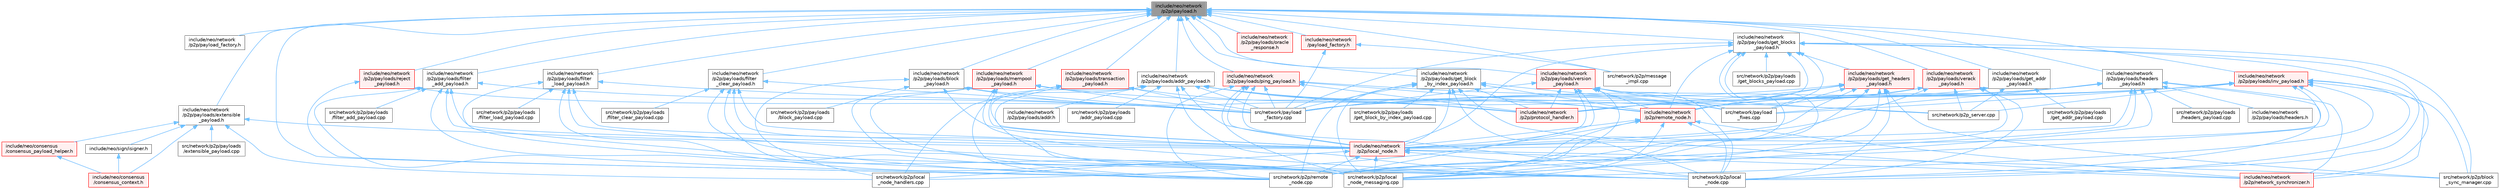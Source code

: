 digraph "include/neo/network/p2p/ipayload.h"
{
 // LATEX_PDF_SIZE
  bgcolor="transparent";
  edge [fontname=Helvetica,fontsize=10,labelfontname=Helvetica,labelfontsize=10];
  node [fontname=Helvetica,fontsize=10,shape=box,height=0.2,width=0.4];
  Node1 [id="Node000001",label="include/neo/network\l/p2p/ipayload.h",height=0.2,width=0.4,color="gray40", fillcolor="grey60", style="filled", fontcolor="black",tooltip=" "];
  Node1 -> Node2 [id="edge1_Node000001_Node000002",dir="back",color="steelblue1",style="solid",tooltip=" "];
  Node2 [id="Node000002",label="include/neo/network\l/p2p/payload_factory.h",height=0.2,width=0.4,color="grey40", fillcolor="white", style="filled",URL="$p2p_2payload__factory_8h.html",tooltip=" "];
  Node1 -> Node3 [id="edge2_Node000001_Node000003",dir="back",color="steelblue1",style="solid",tooltip=" "];
  Node3 [id="Node000003",label="include/neo/network\l/p2p/payloads/addr_payload.h",height=0.2,width=0.4,color="grey40", fillcolor="white", style="filled",URL="$addr__payload_8h.html",tooltip=" "];
  Node3 -> Node4 [id="edge3_Node000003_Node000004",dir="back",color="steelblue1",style="solid",tooltip=" "];
  Node4 [id="Node000004",label="include/neo/network\l/p2p/local_node.h",height=0.2,width=0.4,color="red", fillcolor="#FFF0F0", style="filled",URL="$local__node_8h.html",tooltip=" "];
  Node4 -> Node6 [id="edge4_Node000004_Node000006",dir="back",color="steelblue1",style="solid",tooltip=" "];
  Node6 [id="Node000006",label="include/neo/network\l/p2p/network_synchronizer.h",height=0.2,width=0.4,color="red", fillcolor="#FFF0F0", style="filled",URL="$network__synchronizer_8h.html",tooltip=" "];
  Node4 -> Node65 [id="edge5_Node000004_Node000065",dir="back",color="steelblue1",style="solid",tooltip=" "];
  Node65 [id="Node000065",label="src/network/p2p/block\l_sync_manager.cpp",height=0.2,width=0.4,color="grey40", fillcolor="white", style="filled",URL="$block__sync__manager_8cpp.html",tooltip=" "];
  Node4 -> Node66 [id="edge6_Node000004_Node000066",dir="back",color="steelblue1",style="solid",tooltip=" "];
  Node66 [id="Node000066",label="src/network/p2p/local\l_node.cpp",height=0.2,width=0.4,color="grey40", fillcolor="white", style="filled",URL="$local__node_8cpp.html",tooltip=" "];
  Node4 -> Node68 [id="edge7_Node000004_Node000068",dir="back",color="steelblue1",style="solid",tooltip=" "];
  Node68 [id="Node000068",label="src/network/p2p/local\l_node_handlers.cpp",height=0.2,width=0.4,color="grey40", fillcolor="white", style="filled",URL="$local__node__handlers_8cpp.html",tooltip=" "];
  Node4 -> Node69 [id="edge8_Node000004_Node000069",dir="back",color="steelblue1",style="solid",tooltip=" "];
  Node69 [id="Node000069",label="src/network/p2p/local\l_node_messaging.cpp",height=0.2,width=0.4,color="grey40", fillcolor="white", style="filled",URL="$local__node__messaging_8cpp.html",tooltip=" "];
  Node4 -> Node70 [id="edge9_Node000004_Node000070",dir="back",color="steelblue1",style="solid",tooltip=" "];
  Node70 [id="Node000070",label="src/network/p2p/remote\l_node.cpp",height=0.2,width=0.4,color="grey40", fillcolor="white", style="filled",URL="$remote__node_8cpp.html",tooltip=" "];
  Node3 -> Node71 [id="edge10_Node000003_Node000071",dir="back",color="steelblue1",style="solid",tooltip=" "];
  Node71 [id="Node000071",label="include/neo/network\l/p2p/payloads/addr.h",height=0.2,width=0.4,color="grey40", fillcolor="white", style="filled",URL="$addr_8h.html",tooltip=" "];
  Node3 -> Node72 [id="edge11_Node000003_Node000072",dir="back",color="steelblue1",style="solid",tooltip=" "];
  Node72 [id="Node000072",label="include/neo/network\l/p2p/protocol_handler.h",height=0.2,width=0.4,color="red", fillcolor="#FFF0F0", style="filled",URL="$protocol__handler_8h.html",tooltip=" "];
  Node3 -> Node74 [id="edge12_Node000003_Node000074",dir="back",color="steelblue1",style="solid",tooltip=" "];
  Node74 [id="Node000074",label="include/neo/network\l/p2p/remote_node.h",height=0.2,width=0.4,color="red", fillcolor="#FFF0F0", style="filled",URL="$remote__node_8h.html",tooltip=" "];
  Node74 -> Node4 [id="edge13_Node000074_Node000004",dir="back",color="steelblue1",style="solid",tooltip=" "];
  Node74 -> Node6 [id="edge14_Node000074_Node000006",dir="back",color="steelblue1",style="solid",tooltip=" "];
  Node74 -> Node66 [id="edge15_Node000074_Node000066",dir="back",color="steelblue1",style="solid",tooltip=" "];
  Node74 -> Node68 [id="edge16_Node000074_Node000068",dir="back",color="steelblue1",style="solid",tooltip=" "];
  Node74 -> Node69 [id="edge17_Node000074_Node000069",dir="back",color="steelblue1",style="solid",tooltip=" "];
  Node74 -> Node70 [id="edge18_Node000074_Node000070",dir="back",color="steelblue1",style="solid",tooltip=" "];
  Node3 -> Node66 [id="edge19_Node000003_Node000066",dir="back",color="steelblue1",style="solid",tooltip=" "];
  Node3 -> Node69 [id="edge20_Node000003_Node000069",dir="back",color="steelblue1",style="solid",tooltip=" "];
  Node3 -> Node79 [id="edge21_Node000003_Node000079",dir="back",color="steelblue1",style="solid",tooltip=" "];
  Node79 [id="Node000079",label="src/network/p2p/payloads\l/addr_payload.cpp",height=0.2,width=0.4,color="grey40", fillcolor="white", style="filled",URL="$addr__payload_8cpp.html",tooltip=" "];
  Node3 -> Node70 [id="edge22_Node000003_Node000070",dir="back",color="steelblue1",style="solid",tooltip=" "];
  Node3 -> Node80 [id="edge23_Node000003_Node000080",dir="back",color="steelblue1",style="solid",tooltip=" "];
  Node80 [id="Node000080",label="src/network/p2p_server.cpp",height=0.2,width=0.4,color="grey40", fillcolor="white", style="filled",URL="$p2p__server_8cpp.html",tooltip=" "];
  Node3 -> Node81 [id="edge24_Node000003_Node000081",dir="back",color="steelblue1",style="solid",tooltip=" "];
  Node81 [id="Node000081",label="src/network/payload\l_factory.cpp",height=0.2,width=0.4,color="grey40", fillcolor="white", style="filled",URL="$payload__factory_8cpp.html",tooltip=" "];
  Node3 -> Node82 [id="edge25_Node000003_Node000082",dir="back",color="steelblue1",style="solid",tooltip=" "];
  Node82 [id="Node000082",label="src/network/payload\l_fixes.cpp",height=0.2,width=0.4,color="grey40", fillcolor="white", style="filled",URL="$payload__fixes_8cpp.html",tooltip=" "];
  Node1 -> Node83 [id="edge26_Node000001_Node000083",dir="back",color="steelblue1",style="solid",tooltip=" "];
  Node83 [id="Node000083",label="include/neo/network\l/p2p/payloads/block\l_payload.h",height=0.2,width=0.4,color="grey40", fillcolor="white", style="filled",URL="$block__payload_8h.html",tooltip=" "];
  Node83 -> Node4 [id="edge27_Node000083_Node000004",dir="back",color="steelblue1",style="solid",tooltip=" "];
  Node83 -> Node72 [id="edge28_Node000083_Node000072",dir="back",color="steelblue1",style="solid",tooltip=" "];
  Node83 -> Node68 [id="edge29_Node000083_Node000068",dir="back",color="steelblue1",style="solid",tooltip=" "];
  Node83 -> Node84 [id="edge30_Node000083_Node000084",dir="back",color="steelblue1",style="solid",tooltip=" "];
  Node84 [id="Node000084",label="src/network/p2p/payloads\l/block_payload.cpp",height=0.2,width=0.4,color="grey40", fillcolor="white", style="filled",URL="$block__payload_8cpp.html",tooltip=" "];
  Node83 -> Node81 [id="edge31_Node000083_Node000081",dir="back",color="steelblue1",style="solid",tooltip=" "];
  Node1 -> Node85 [id="edge32_Node000001_Node000085",dir="back",color="steelblue1",style="solid",tooltip=" "];
  Node85 [id="Node000085",label="include/neo/network\l/p2p/payloads/extensible\l_payload.h",height=0.2,width=0.4,color="grey40", fillcolor="white", style="filled",URL="$p2p_2payloads_2extensible__payload_8h.html",tooltip=" "];
  Node85 -> Node86 [id="edge33_Node000085_Node000086",dir="back",color="steelblue1",style="solid",tooltip=" "];
  Node86 [id="Node000086",label="include/neo/consensus\l/consensus_context.h",height=0.2,width=0.4,color="red", fillcolor="#FFF0F0", style="filled",URL="$consensus__context_8h.html",tooltip=" "];
  Node85 -> Node93 [id="edge34_Node000085_Node000093",dir="back",color="steelblue1",style="solid",tooltip=" "];
  Node93 [id="Node000093",label="include/neo/consensus\l/consensus_payload_helper.h",height=0.2,width=0.4,color="red", fillcolor="#FFF0F0", style="filled",URL="$consensus__payload__helper_8h.html",tooltip=" "];
  Node93 -> Node86 [id="edge35_Node000093_Node000086",dir="back",color="steelblue1",style="solid",tooltip=" "];
  Node85 -> Node4 [id="edge36_Node000085_Node000004",dir="back",color="steelblue1",style="solid",tooltip=" "];
  Node85 -> Node95 [id="edge37_Node000085_Node000095",dir="back",color="steelblue1",style="solid",tooltip=" "];
  Node95 [id="Node000095",label="include/neo/sign/isigner.h",height=0.2,width=0.4,color="grey40", fillcolor="white", style="filled",URL="$isigner_8h.html",tooltip=" "];
  Node95 -> Node86 [id="edge38_Node000095_Node000086",dir="back",color="steelblue1",style="solid",tooltip=" "];
  Node85 -> Node68 [id="edge39_Node000085_Node000068",dir="back",color="steelblue1",style="solid",tooltip=" "];
  Node85 -> Node96 [id="edge40_Node000085_Node000096",dir="back",color="steelblue1",style="solid",tooltip=" "];
  Node96 [id="Node000096",label="src/network/p2p/payloads\l/extensible_payload.cpp",height=0.2,width=0.4,color="grey40", fillcolor="white", style="filled",URL="$extensible__payload_8cpp.html",tooltip=" "];
  Node1 -> Node97 [id="edge41_Node000001_Node000097",dir="back",color="steelblue1",style="solid",tooltip=" "];
  Node97 [id="Node000097",label="include/neo/network\l/p2p/payloads/filter\l_add_payload.h",height=0.2,width=0.4,color="grey40", fillcolor="white", style="filled",URL="$filter__add__payload_8h.html",tooltip=" "];
  Node97 -> Node4 [id="edge42_Node000097_Node000004",dir="back",color="steelblue1",style="solid",tooltip=" "];
  Node97 -> Node66 [id="edge43_Node000097_Node000066",dir="back",color="steelblue1",style="solid",tooltip=" "];
  Node97 -> Node69 [id="edge44_Node000097_Node000069",dir="back",color="steelblue1",style="solid",tooltip=" "];
  Node97 -> Node98 [id="edge45_Node000097_Node000098",dir="back",color="steelblue1",style="solid",tooltip=" "];
  Node98 [id="Node000098",label="src/network/p2p/payloads\l/filter_add_payload.cpp",height=0.2,width=0.4,color="grey40", fillcolor="white", style="filled",URL="$filter__add__payload_8cpp.html",tooltip=" "];
  Node97 -> Node70 [id="edge46_Node000097_Node000070",dir="back",color="steelblue1",style="solid",tooltip=" "];
  Node97 -> Node81 [id="edge47_Node000097_Node000081",dir="back",color="steelblue1",style="solid",tooltip=" "];
  Node1 -> Node99 [id="edge48_Node000001_Node000099",dir="back",color="steelblue1",style="solid",tooltip=" "];
  Node99 [id="Node000099",label="include/neo/network\l/p2p/payloads/filter\l_clear_payload.h",height=0.2,width=0.4,color="grey40", fillcolor="white", style="filled",URL="$filter__clear__payload_8h.html",tooltip=" "];
  Node99 -> Node4 [id="edge49_Node000099_Node000004",dir="back",color="steelblue1",style="solid",tooltip=" "];
  Node99 -> Node66 [id="edge50_Node000099_Node000066",dir="back",color="steelblue1",style="solid",tooltip=" "];
  Node99 -> Node69 [id="edge51_Node000099_Node000069",dir="back",color="steelblue1",style="solid",tooltip=" "];
  Node99 -> Node100 [id="edge52_Node000099_Node000100",dir="back",color="steelblue1",style="solid",tooltip=" "];
  Node100 [id="Node000100",label="src/network/p2p/payloads\l/filter_clear_payload.cpp",height=0.2,width=0.4,color="grey40", fillcolor="white", style="filled",URL="$filter__clear__payload_8cpp.html",tooltip=" "];
  Node99 -> Node70 [id="edge53_Node000099_Node000070",dir="back",color="steelblue1",style="solid",tooltip=" "];
  Node99 -> Node81 [id="edge54_Node000099_Node000081",dir="back",color="steelblue1",style="solid",tooltip=" "];
  Node1 -> Node101 [id="edge55_Node000001_Node000101",dir="back",color="steelblue1",style="solid",tooltip=" "];
  Node101 [id="Node000101",label="include/neo/network\l/p2p/payloads/filter\l_load_payload.h",height=0.2,width=0.4,color="grey40", fillcolor="white", style="filled",URL="$filter__load__payload_8h.html",tooltip=" "];
  Node101 -> Node4 [id="edge56_Node000101_Node000004",dir="back",color="steelblue1",style="solid",tooltip=" "];
  Node101 -> Node66 [id="edge57_Node000101_Node000066",dir="back",color="steelblue1",style="solid",tooltip=" "];
  Node101 -> Node69 [id="edge58_Node000101_Node000069",dir="back",color="steelblue1",style="solid",tooltip=" "];
  Node101 -> Node102 [id="edge59_Node000101_Node000102",dir="back",color="steelblue1",style="solid",tooltip=" "];
  Node102 [id="Node000102",label="src/network/p2p/payloads\l/filter_load_payload.cpp",height=0.2,width=0.4,color="grey40", fillcolor="white", style="filled",URL="$filter__load__payload_8cpp.html",tooltip=" "];
  Node101 -> Node70 [id="edge60_Node000101_Node000070",dir="back",color="steelblue1",style="solid",tooltip=" "];
  Node101 -> Node81 [id="edge61_Node000101_Node000081",dir="back",color="steelblue1",style="solid",tooltip=" "];
  Node1 -> Node103 [id="edge62_Node000001_Node000103",dir="back",color="steelblue1",style="solid",tooltip=" "];
  Node103 [id="Node000103",label="include/neo/network\l/p2p/payloads/get_addr\l_payload.h",height=0.2,width=0.4,color="grey40", fillcolor="white", style="filled",URL="$get__addr__payload_8h.html",tooltip=" "];
  Node103 -> Node104 [id="edge63_Node000103_Node000104",dir="back",color="steelblue1",style="solid",tooltip=" "];
  Node104 [id="Node000104",label="src/network/p2p/payloads\l/get_addr_payload.cpp",height=0.2,width=0.4,color="grey40", fillcolor="white", style="filled",URL="$get__addr__payload_8cpp.html",tooltip=" "];
  Node103 -> Node80 [id="edge64_Node000103_Node000080",dir="back",color="steelblue1",style="solid",tooltip=" "];
  Node103 -> Node81 [id="edge65_Node000103_Node000081",dir="back",color="steelblue1",style="solid",tooltip=" "];
  Node1 -> Node105 [id="edge66_Node000001_Node000105",dir="back",color="steelblue1",style="solid",tooltip=" "];
  Node105 [id="Node000105",label="include/neo/network\l/p2p/payloads/get_block\l_by_index_payload.h",height=0.2,width=0.4,color="grey40", fillcolor="white", style="filled",URL="$get__block__by__index__payload_8h.html",tooltip=" "];
  Node105 -> Node4 [id="edge67_Node000105_Node000004",dir="back",color="steelblue1",style="solid",tooltip=" "];
  Node105 -> Node6 [id="edge68_Node000105_Node000006",dir="back",color="steelblue1",style="solid",tooltip=" "];
  Node105 -> Node72 [id="edge69_Node000105_Node000072",dir="back",color="steelblue1",style="solid",tooltip=" "];
  Node105 -> Node74 [id="edge70_Node000105_Node000074",dir="back",color="steelblue1",style="solid",tooltip=" "];
  Node105 -> Node66 [id="edge71_Node000105_Node000066",dir="back",color="steelblue1",style="solid",tooltip=" "];
  Node105 -> Node69 [id="edge72_Node000105_Node000069",dir="back",color="steelblue1",style="solid",tooltip=" "];
  Node105 -> Node106 [id="edge73_Node000105_Node000106",dir="back",color="steelblue1",style="solid",tooltip=" "];
  Node106 [id="Node000106",label="src/network/p2p/payloads\l/get_block_by_index_payload.cpp",height=0.2,width=0.4,color="grey40", fillcolor="white", style="filled",URL="$get__block__by__index__payload_8cpp.html",tooltip=" "];
  Node105 -> Node70 [id="edge74_Node000105_Node000070",dir="back",color="steelblue1",style="solid",tooltip=" "];
  Node105 -> Node81 [id="edge75_Node000105_Node000081",dir="back",color="steelblue1",style="solid",tooltip=" "];
  Node105 -> Node82 [id="edge76_Node000105_Node000082",dir="back",color="steelblue1",style="solid",tooltip=" "];
  Node1 -> Node107 [id="edge77_Node000001_Node000107",dir="back",color="steelblue1",style="solid",tooltip=" "];
  Node107 [id="Node000107",label="include/neo/network\l/p2p/payloads/get_blocks\l_payload.h",height=0.2,width=0.4,color="grey40", fillcolor="white", style="filled",URL="$get__blocks__payload_8h.html",tooltip=" "];
  Node107 -> Node4 [id="edge78_Node000107_Node000004",dir="back",color="steelblue1",style="solid",tooltip=" "];
  Node107 -> Node6 [id="edge79_Node000107_Node000006",dir="back",color="steelblue1",style="solid",tooltip=" "];
  Node107 -> Node108 [id="edge80_Node000107_Node000108",dir="back",color="steelblue1",style="solid",tooltip=" "];
  Node108 [id="Node000108",label="include/neo/network\l/p2p/payloads/get_headers\l_payload.h",height=0.2,width=0.4,color="red", fillcolor="#FFF0F0", style="filled",URL="$get__headers__payload_8h.html",tooltip=" "];
  Node108 -> Node4 [id="edge81_Node000108_Node000004",dir="back",color="steelblue1",style="solid",tooltip=" "];
  Node108 -> Node72 [id="edge82_Node000108_Node000072",dir="back",color="steelblue1",style="solid",tooltip=" "];
  Node108 -> Node74 [id="edge83_Node000108_Node000074",dir="back",color="steelblue1",style="solid",tooltip=" "];
  Node108 -> Node65 [id="edge84_Node000108_Node000065",dir="back",color="steelblue1",style="solid",tooltip=" "];
  Node108 -> Node66 [id="edge85_Node000108_Node000066",dir="back",color="steelblue1",style="solid",tooltip=" "];
  Node108 -> Node69 [id="edge86_Node000108_Node000069",dir="back",color="steelblue1",style="solid",tooltip=" "];
  Node108 -> Node70 [id="edge87_Node000108_Node000070",dir="back",color="steelblue1",style="solid",tooltip=" "];
  Node108 -> Node81 [id="edge88_Node000108_Node000081",dir="back",color="steelblue1",style="solid",tooltip=" "];
  Node108 -> Node82 [id="edge89_Node000108_Node000082",dir="back",color="steelblue1",style="solid",tooltip=" "];
  Node107 -> Node72 [id="edge90_Node000107_Node000072",dir="back",color="steelblue1",style="solid",tooltip=" "];
  Node107 -> Node74 [id="edge91_Node000107_Node000074",dir="back",color="steelblue1",style="solid",tooltip=" "];
  Node107 -> Node65 [id="edge92_Node000107_Node000065",dir="back",color="steelblue1",style="solid",tooltip=" "];
  Node107 -> Node66 [id="edge93_Node000107_Node000066",dir="back",color="steelblue1",style="solid",tooltip=" "];
  Node107 -> Node69 [id="edge94_Node000107_Node000069",dir="back",color="steelblue1",style="solid",tooltip=" "];
  Node107 -> Node110 [id="edge95_Node000107_Node000110",dir="back",color="steelblue1",style="solid",tooltip=" "];
  Node110 [id="Node000110",label="src/network/p2p/payloads\l/get_blocks_payload.cpp",height=0.2,width=0.4,color="grey40", fillcolor="white", style="filled",URL="$get__blocks__payload_8cpp.html",tooltip=" "];
  Node107 -> Node70 [id="edge96_Node000107_Node000070",dir="back",color="steelblue1",style="solid",tooltip=" "];
  Node107 -> Node81 [id="edge97_Node000107_Node000081",dir="back",color="steelblue1",style="solid",tooltip=" "];
  Node107 -> Node82 [id="edge98_Node000107_Node000082",dir="back",color="steelblue1",style="solid",tooltip=" "];
  Node1 -> Node111 [id="edge99_Node000001_Node000111",dir="back",color="steelblue1",style="solid",tooltip=" "];
  Node111 [id="Node000111",label="include/neo/network\l/p2p/payloads/headers\l_payload.h",height=0.2,width=0.4,color="grey40", fillcolor="white", style="filled",URL="$headers__payload_8h.html",tooltip=" "];
  Node111 -> Node4 [id="edge100_Node000111_Node000004",dir="back",color="steelblue1",style="solid",tooltip=" "];
  Node111 -> Node6 [id="edge101_Node000111_Node000006",dir="back",color="steelblue1",style="solid",tooltip=" "];
  Node111 -> Node112 [id="edge102_Node000111_Node000112",dir="back",color="steelblue1",style="solid",tooltip=" "];
  Node112 [id="Node000112",label="include/neo/network\l/p2p/payloads/headers.h",height=0.2,width=0.4,color="grey40", fillcolor="white", style="filled",URL="$headers_8h.html",tooltip=" "];
  Node111 -> Node72 [id="edge103_Node000111_Node000072",dir="back",color="steelblue1",style="solid",tooltip=" "];
  Node111 -> Node74 [id="edge104_Node000111_Node000074",dir="back",color="steelblue1",style="solid",tooltip=" "];
  Node111 -> Node66 [id="edge105_Node000111_Node000066",dir="back",color="steelblue1",style="solid",tooltip=" "];
  Node111 -> Node69 [id="edge106_Node000111_Node000069",dir="back",color="steelblue1",style="solid",tooltip=" "];
  Node111 -> Node113 [id="edge107_Node000111_Node000113",dir="back",color="steelblue1",style="solid",tooltip=" "];
  Node113 [id="Node000113",label="src/network/p2p/payloads\l/headers_payload.cpp",height=0.2,width=0.4,color="grey40", fillcolor="white", style="filled",URL="$headers__payload_8cpp.html",tooltip=" "];
  Node111 -> Node70 [id="edge108_Node000111_Node000070",dir="back",color="steelblue1",style="solid",tooltip=" "];
  Node111 -> Node81 [id="edge109_Node000111_Node000081",dir="back",color="steelblue1",style="solid",tooltip=" "];
  Node111 -> Node82 [id="edge110_Node000111_Node000082",dir="back",color="steelblue1",style="solid",tooltip=" "];
  Node1 -> Node114 [id="edge111_Node000001_Node000114",dir="back",color="steelblue1",style="solid",tooltip=" "];
  Node114 [id="Node000114",label="include/neo/network\l/p2p/payloads/inv_payload.h",height=0.2,width=0.4,color="red", fillcolor="#FFF0F0", style="filled",URL="$inv__payload_8h.html",tooltip=" "];
  Node114 -> Node4 [id="edge112_Node000114_Node000004",dir="back",color="steelblue1",style="solid",tooltip=" "];
  Node114 -> Node6 [id="edge113_Node000114_Node000006",dir="back",color="steelblue1",style="solid",tooltip=" "];
  Node114 -> Node72 [id="edge114_Node000114_Node000072",dir="back",color="steelblue1",style="solid",tooltip=" "];
  Node114 -> Node74 [id="edge115_Node000114_Node000074",dir="back",color="steelblue1",style="solid",tooltip=" "];
  Node114 -> Node65 [id="edge116_Node000114_Node000065",dir="back",color="steelblue1",style="solid",tooltip=" "];
  Node114 -> Node66 [id="edge117_Node000114_Node000066",dir="back",color="steelblue1",style="solid",tooltip=" "];
  Node114 -> Node69 [id="edge118_Node000114_Node000069",dir="back",color="steelblue1",style="solid",tooltip=" "];
  Node114 -> Node70 [id="edge119_Node000114_Node000070",dir="back",color="steelblue1",style="solid",tooltip=" "];
  Node114 -> Node80 [id="edge120_Node000114_Node000080",dir="back",color="steelblue1",style="solid",tooltip=" "];
  Node114 -> Node81 [id="edge121_Node000114_Node000081",dir="back",color="steelblue1",style="solid",tooltip=" "];
  Node114 -> Node82 [id="edge122_Node000114_Node000082",dir="back",color="steelblue1",style="solid",tooltip=" "];
  Node1 -> Node120 [id="edge123_Node000001_Node000120",dir="back",color="steelblue1",style="solid",tooltip=" "];
  Node120 [id="Node000120",label="include/neo/network\l/p2p/payloads/mempool\l_payload.h",height=0.2,width=0.4,color="red", fillcolor="#FFF0F0", style="filled",URL="$mempool__payload_8h.html",tooltip=" "];
  Node120 -> Node4 [id="edge124_Node000120_Node000004",dir="back",color="steelblue1",style="solid",tooltip=" "];
  Node120 -> Node74 [id="edge125_Node000120_Node000074",dir="back",color="steelblue1",style="solid",tooltip=" "];
  Node120 -> Node66 [id="edge126_Node000120_Node000066",dir="back",color="steelblue1",style="solid",tooltip=" "];
  Node120 -> Node69 [id="edge127_Node000120_Node000069",dir="back",color="steelblue1",style="solid",tooltip=" "];
  Node120 -> Node70 [id="edge128_Node000120_Node000070",dir="back",color="steelblue1",style="solid",tooltip=" "];
  Node120 -> Node81 [id="edge129_Node000120_Node000081",dir="back",color="steelblue1",style="solid",tooltip=" "];
  Node1 -> Node122 [id="edge130_Node000001_Node000122",dir="back",color="steelblue1",style="solid",tooltip=" "];
  Node122 [id="Node000122",label="include/neo/network\l/p2p/payloads/oracle\l_response.h",height=0.2,width=0.4,color="red", fillcolor="#FFF0F0", style="filled",URL="$network_2p2p_2payloads_2oracle__response_8h.html",tooltip=" "];
  Node1 -> Node124 [id="edge131_Node000001_Node000124",dir="back",color="steelblue1",style="solid",tooltip=" "];
  Node124 [id="Node000124",label="include/neo/network\l/p2p/payloads/ping_payload.h",height=0.2,width=0.4,color="red", fillcolor="#FFF0F0", style="filled",URL="$ping__payload_8h.html",tooltip=" "];
  Node124 -> Node4 [id="edge132_Node000124_Node000004",dir="back",color="steelblue1",style="solid",tooltip=" "];
  Node124 -> Node72 [id="edge133_Node000124_Node000072",dir="back",color="steelblue1",style="solid",tooltip=" "];
  Node124 -> Node74 [id="edge134_Node000124_Node000074",dir="back",color="steelblue1",style="solid",tooltip=" "];
  Node124 -> Node66 [id="edge135_Node000124_Node000066",dir="back",color="steelblue1",style="solid",tooltip=" "];
  Node124 -> Node69 [id="edge136_Node000124_Node000069",dir="back",color="steelblue1",style="solid",tooltip=" "];
  Node124 -> Node70 [id="edge137_Node000124_Node000070",dir="back",color="steelblue1",style="solid",tooltip=" "];
  Node124 -> Node81 [id="edge138_Node000124_Node000081",dir="back",color="steelblue1",style="solid",tooltip=" "];
  Node124 -> Node82 [id="edge139_Node000124_Node000082",dir="back",color="steelblue1",style="solid",tooltip=" "];
  Node1 -> Node127 [id="edge140_Node000001_Node000127",dir="back",color="steelblue1",style="solid",tooltip=" "];
  Node127 [id="Node000127",label="include/neo/network\l/p2p/payloads/reject\l_payload.h",height=0.2,width=0.4,color="red", fillcolor="#FFF0F0", style="filled",URL="$reject__payload_8h.html",tooltip=" "];
  Node127 -> Node70 [id="edge141_Node000127_Node000070",dir="back",color="steelblue1",style="solid",tooltip=" "];
  Node127 -> Node81 [id="edge142_Node000127_Node000081",dir="back",color="steelblue1",style="solid",tooltip=" "];
  Node1 -> Node129 [id="edge143_Node000001_Node000129",dir="back",color="steelblue1",style="solid",tooltip=" "];
  Node129 [id="Node000129",label="include/neo/network\l/p2p/payloads/transaction\l_payload.h",height=0.2,width=0.4,color="red", fillcolor="#FFF0F0", style="filled",URL="$transaction__payload_8h.html",tooltip=" "];
  Node129 -> Node4 [id="edge144_Node000129_Node000004",dir="back",color="steelblue1",style="solid",tooltip=" "];
  Node129 -> Node72 [id="edge145_Node000129_Node000072",dir="back",color="steelblue1",style="solid",tooltip=" "];
  Node129 -> Node68 [id="edge146_Node000129_Node000068",dir="back",color="steelblue1",style="solid",tooltip=" "];
  Node129 -> Node81 [id="edge147_Node000129_Node000081",dir="back",color="steelblue1",style="solid",tooltip=" "];
  Node1 -> Node132 [id="edge148_Node000001_Node000132",dir="back",color="steelblue1",style="solid",tooltip=" "];
  Node132 [id="Node000132",label="include/neo/network\l/p2p/payloads/verack\l_payload.h",height=0.2,width=0.4,color="red", fillcolor="#FFF0F0", style="filled",URL="$verack__payload_8h.html",tooltip=" "];
  Node132 -> Node4 [id="edge149_Node000132_Node000004",dir="back",color="steelblue1",style="solid",tooltip=" "];
  Node132 -> Node74 [id="edge150_Node000132_Node000074",dir="back",color="steelblue1",style="solid",tooltip=" "];
  Node132 -> Node66 [id="edge151_Node000132_Node000066",dir="back",color="steelblue1",style="solid",tooltip=" "];
  Node132 -> Node70 [id="edge152_Node000132_Node000070",dir="back",color="steelblue1",style="solid",tooltip=" "];
  Node132 -> Node80 [id="edge153_Node000132_Node000080",dir="back",color="steelblue1",style="solid",tooltip=" "];
  Node132 -> Node81 [id="edge154_Node000132_Node000081",dir="back",color="steelblue1",style="solid",tooltip=" "];
  Node1 -> Node134 [id="edge155_Node000001_Node000134",dir="back",color="steelblue1",style="solid",tooltip=" "];
  Node134 [id="Node000134",label="include/neo/network\l/p2p/payloads/version\l_payload.h",height=0.2,width=0.4,color="red", fillcolor="#FFF0F0", style="filled",URL="$version__payload_8h.html",tooltip=" "];
  Node134 -> Node4 [id="edge156_Node000134_Node000004",dir="back",color="steelblue1",style="solid",tooltip=" "];
  Node134 -> Node72 [id="edge157_Node000134_Node000072",dir="back",color="steelblue1",style="solid",tooltip=" "];
  Node134 -> Node74 [id="edge158_Node000134_Node000074",dir="back",color="steelblue1",style="solid",tooltip=" "];
  Node134 -> Node66 [id="edge159_Node000134_Node000066",dir="back",color="steelblue1",style="solid",tooltip=" "];
  Node134 -> Node69 [id="edge160_Node000134_Node000069",dir="back",color="steelblue1",style="solid",tooltip=" "];
  Node134 -> Node70 [id="edge161_Node000134_Node000070",dir="back",color="steelblue1",style="solid",tooltip=" "];
  Node134 -> Node80 [id="edge162_Node000134_Node000080",dir="back",color="steelblue1",style="solid",tooltip=" "];
  Node134 -> Node81 [id="edge163_Node000134_Node000081",dir="back",color="steelblue1",style="solid",tooltip=" "];
  Node134 -> Node82 [id="edge164_Node000134_Node000082",dir="back",color="steelblue1",style="solid",tooltip=" "];
  Node1 -> Node137 [id="edge165_Node000001_Node000137",dir="back",color="steelblue1",style="solid",tooltip=" "];
  Node137 [id="Node000137",label="include/neo/network\l/payload_factory.h",height=0.2,width=0.4,color="red", fillcolor="#FFF0F0", style="filled",URL="$payload__factory_8h.html",tooltip=" "];
  Node137 -> Node139 [id="edge166_Node000137_Node000139",dir="back",color="steelblue1",style="solid",tooltip=" "];
  Node139 [id="Node000139",label="src/network/p2p/message\l_impl.cpp",height=0.2,width=0.4,color="grey40", fillcolor="white", style="filled",URL="$message__impl_8cpp.html",tooltip=" "];
  Node137 -> Node81 [id="edge167_Node000137_Node000081",dir="back",color="steelblue1",style="solid",tooltip=" "];
  Node1 -> Node139 [id="edge168_Node000001_Node000139",dir="back",color="steelblue1",style="solid",tooltip=" "];
  Node1 -> Node70 [id="edge169_Node000001_Node000070",dir="back",color="steelblue1",style="solid",tooltip=" "];
}
